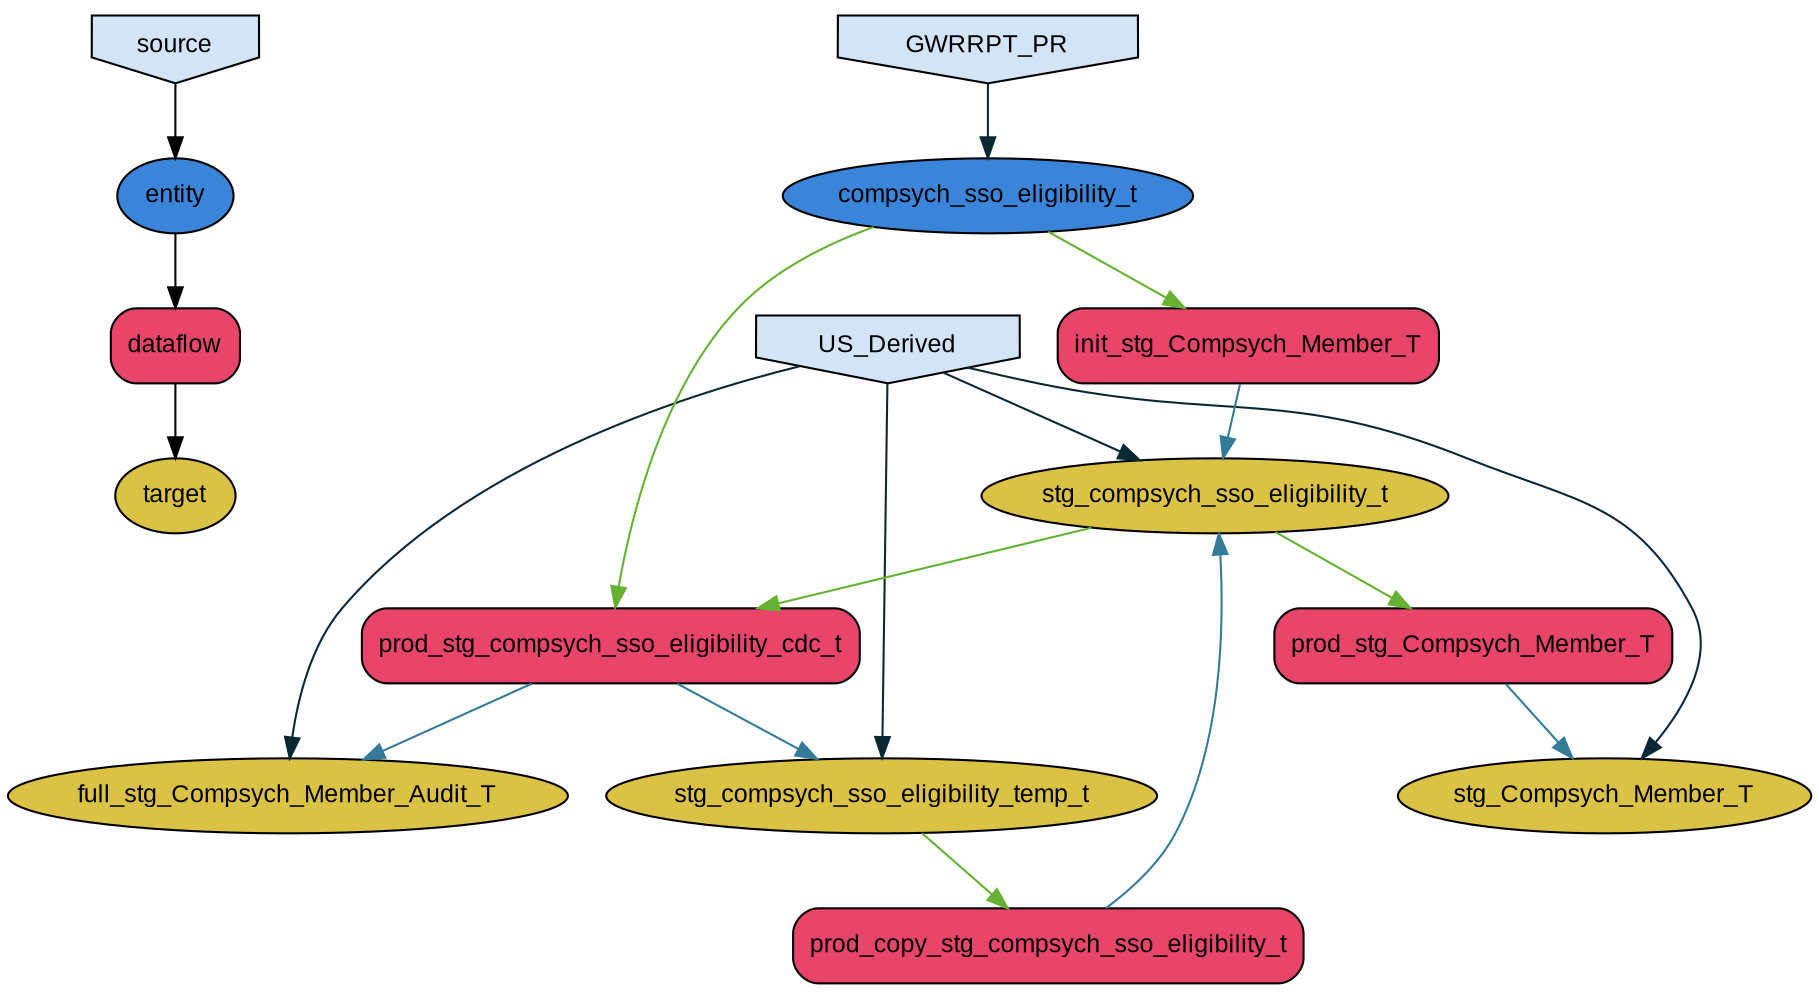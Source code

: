 strict digraph  {
node [bgcolor="#ECF8B9", fontname=arial, fontsize=12];
source [fillcolor="#D4E4F7", shape=invhouse, style=filled];
entity [fillcolor="#3A84D9", shape=ellipse, style=filled];
dataflow [fillcolor="#E9446A", shape=box, style="filled,rounded"];
target [fillcolor="#DAC344", shape=ellipse, style=filled];
b_52599 [fillcolor="#E9446A", label=prod_stg_Compsych_Member_T, n_type=bundle, nid=52599, shape=box, style="filled,rounded"];
e_17738 [fillcolor="#DAC344", label=stg_Compsych_Member_T, n_type=entity, nid=17738, shape=ellipse, snid=58, style=filled];
s_58 [fillcolor="#D4E4F7", label=US_Derived, n_type=source, nid=58, shape=invhouse, style=filled];
b_54399 [fillcolor="#E9446A", label=init_stg_Compsych_Member_T, n_type=bundle, nid=54399, shape=box, style="filled,rounded"];
e_18091 [fillcolor="#DAC344", label=stg_compsych_sso_eligibility_t, n_type=entity, nid=18091, shape=ellipse, snid=58, style=filled];
e_18266 [fillcolor="#3A84D9", label=compsych_sso_eligibility_t, n_type=entity, nid=18266, shape=ellipse, snid=328, style=filled];
s_328 [fillcolor="#D4E4F7", label=GWRRPT_PR, n_type=source, nid=328, shape=invhouse, style=filled];
b_52612 [fillcolor="#E9446A", label=prod_copy_stg_compsych_sso_eligibility_t, n_type=bundle, nid=52612, shape=box, style="filled,rounded"];
b_52268 [fillcolor="#E9446A", label=prod_stg_compsych_sso_eligibility_cdc_t, n_type=bundle, nid=52268, shape=box, style="filled,rounded"];
e_18093 [fillcolor="#DAC344", label=stg_compsych_sso_eligibility_temp_t, n_type=entity, nid=18093, shape=ellipse, snid=58, style=filled];
e_18066 [fillcolor="#DAC344", label=full_stg_Compsych_Member_Audit_T, n_type=entity, nid=18066, shape=ellipse, snid=58, style=filled];
source -> entity;
entity -> dataflow;
dataflow -> target;
b_52599 -> e_17738  [color="#347B98"];
s_58 -> e_17738  [color="#092834"];
s_58 -> e_18091  [color="#092834"];
s_58 -> e_18093  [color="#092834"];
s_58 -> e_18066  [color="#092834"];
b_54399 -> e_18091  [color="#347B98"];
e_18091 -> b_52268  [color="#66B032"];
e_18091 -> b_52599  [color="#66B032"];
e_18266 -> b_54399  [color="#66B032"];
e_18266 -> b_52268  [color="#66B032"];
s_328 -> e_18266  [color="#092834"];
b_52612 -> e_18091  [color="#347B98"];
b_52268 -> e_18093  [color="#347B98"];
b_52268 -> e_18066  [color="#347B98"];
e_18093 -> b_52612  [color="#66B032"];
}
